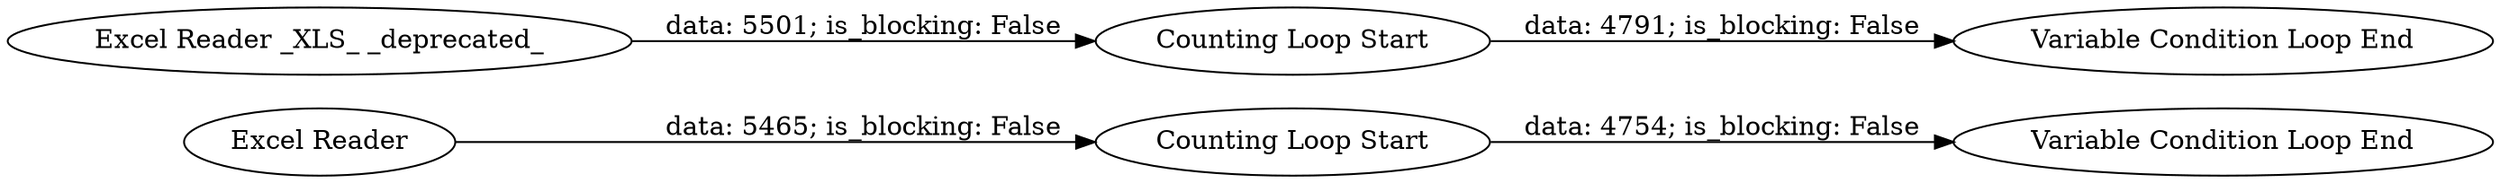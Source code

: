 digraph {
	"-9212615427294500246_59" [label="Excel Reader"]
	"-9212615427294500246_58" [label="Variable Condition Loop End"]
	"-9212615427294500246_61" [label="Variable Condition Loop End"]
	"-9212615427294500246_54" [label="Counting Loop Start"]
	"-9212615427294500246_56" [label="Excel Reader _XLS_ _deprecated_"]
	"-9212615427294500246_60" [label="Counting Loop Start"]
	"-9212615427294500246_60" -> "-9212615427294500246_61" [label="data: 4754; is_blocking: False"]
	"-9212615427294500246_56" -> "-9212615427294500246_54" [label="data: 5501; is_blocking: False"]
	"-9212615427294500246_59" -> "-9212615427294500246_60" [label="data: 5465; is_blocking: False"]
	"-9212615427294500246_54" -> "-9212615427294500246_58" [label="data: 4791; is_blocking: False"]
	rankdir=LR
}
